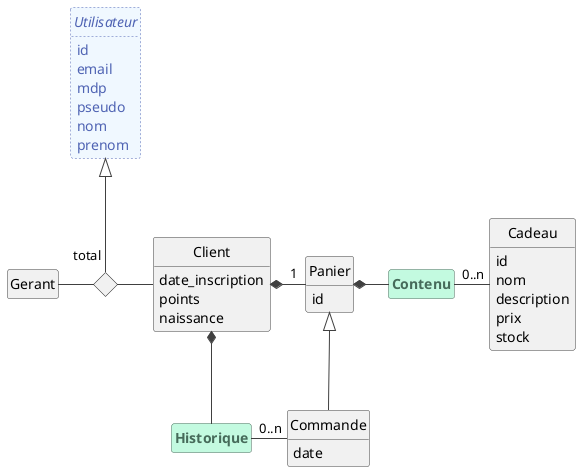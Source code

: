 @startuml schema

hide empty members
hide circles
hide <<abstract>> stereotype
hide <<entity>> stereotype
hide <<relationship>> stereotype

<style>
  classDiagram {
    LineColor #404040
    class {
      .abstract {
        LineColor #4f63b3
        LineStyle 2
        FontColor #4f63b3
        BackgroundColor aliceblue
        header {
          FontStyle italic
        }
      }
      .relationship {
        BackgroundColor #c3fae0
        LineColor #466b5a
        FontColor #466b5a
        header {
          FontStyle bold
        }
      }
    }
  }
</style>

' Utilisateurs
class Utilisateur <<abstract>> {
    id
    email
    mdp
    pseudo
    nom
    prenom
}

class Gerant

class Client {
    date_inscription
    points
    naissance
}


diamond diamondUtilisateur

Utilisateur <|-- "total" diamondUtilisateur
diamondUtilisateur -left- Gerant
diamondUtilisateur -right- Client


' Cadeaux
class Cadeau {
    id
    nom
    description
    prix
    stock
}


' Panier
class Panier {
    id
}


' Commande
class Commande {
    date
}


Panier <|-- Commande

Client *- "1" Panier

class Contenu <<relationship>>

Panier *- Contenu
Contenu - "0..n" Cadeau

class Historique <<relationship>>

Client *-- Historique
Historique - "0..n" Commande



@enduml